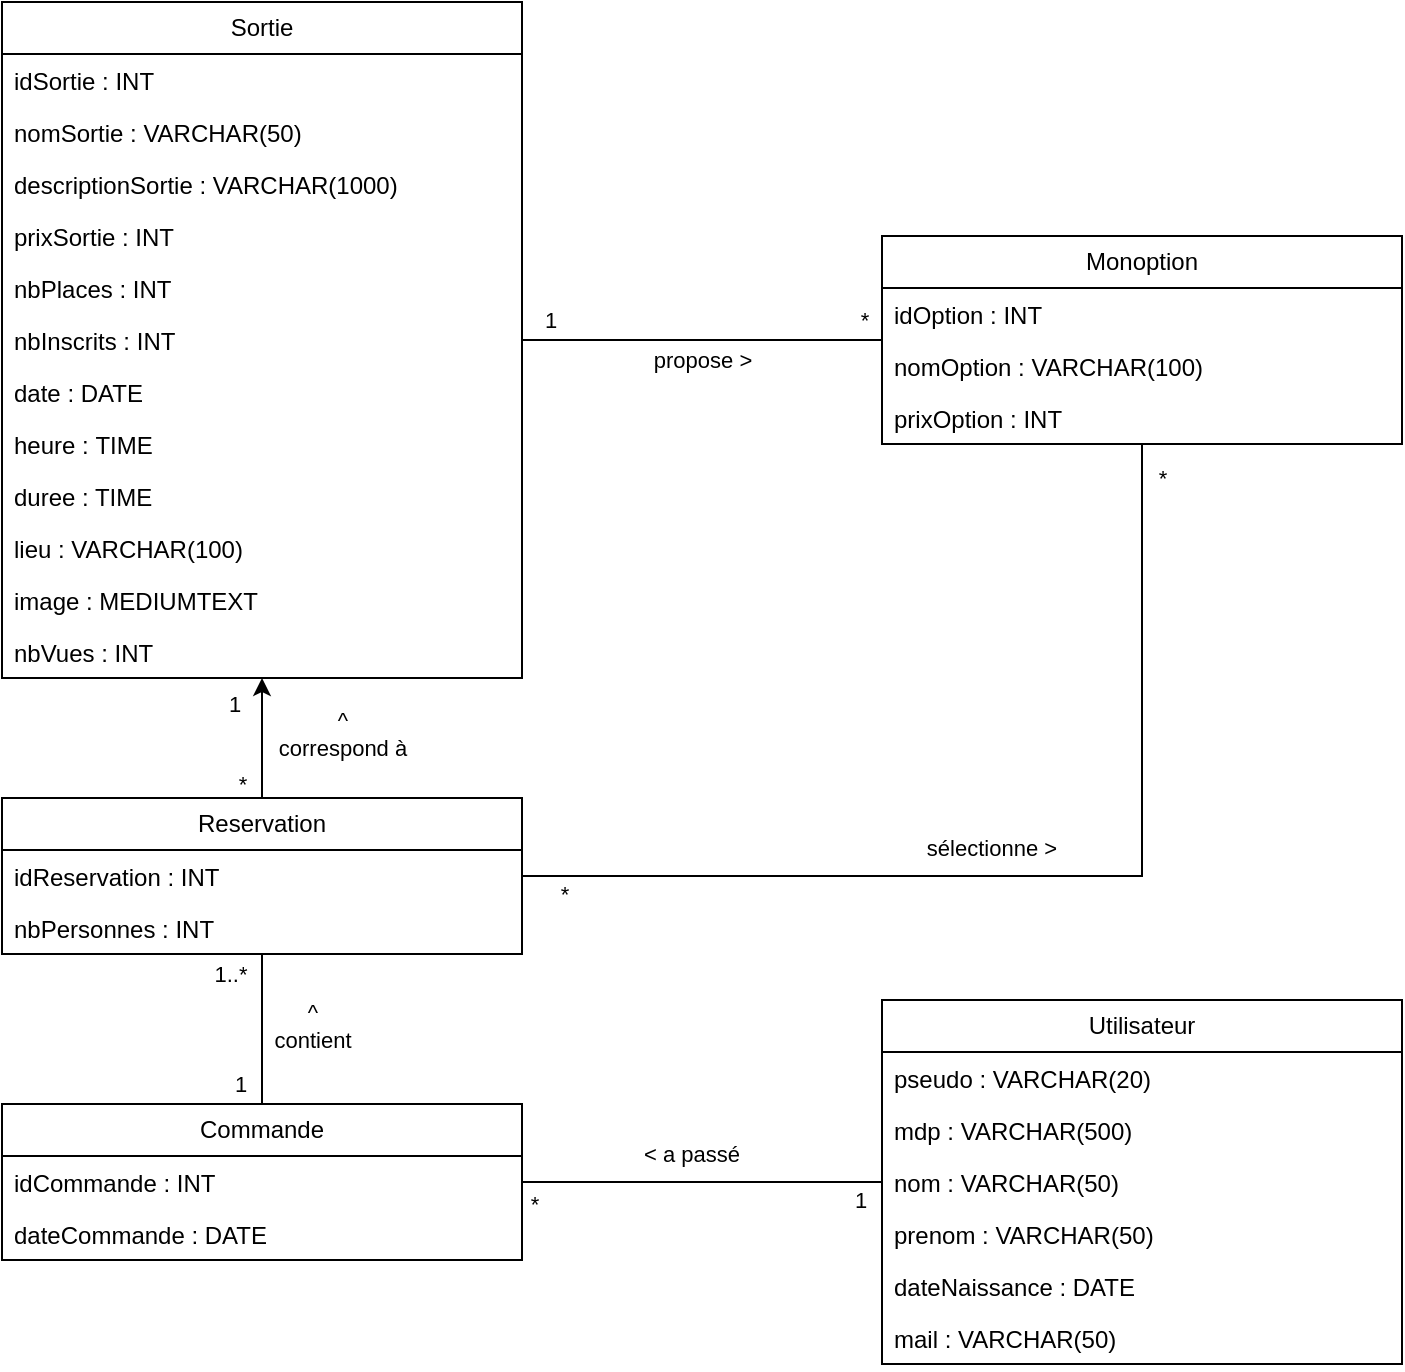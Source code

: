 <mxfile version="21.0.2" type="device"><diagram name="Page-1" id="KkOeHY4kY6QhNkOraECO"><mxGraphModel dx="1434" dy="756" grid="1" gridSize="10" guides="1" tooltips="1" connect="1" arrows="1" fold="1" page="1" pageScale="1" pageWidth="827" pageHeight="1169" math="0" shadow="0"><root><mxCell id="0"/><mxCell id="1" parent="0"/><mxCell id="X-yFYKF53ZfedXlyMGfH-48" style="rounded=0;orthogonalLoop=1;jettySize=auto;html=1;edgeStyle=orthogonalEdgeStyle;endArrow=none;endFill=0;" parent="1" source="X-yFYKF53ZfedXlyMGfH-1" target="X-yFYKF53ZfedXlyMGfH-9" edge="1"><mxGeometry relative="1" as="geometry"/></mxCell><mxCell id="X-yFYKF53ZfedXlyMGfH-50" value="*" style="edgeLabel;html=1;align=center;verticalAlign=middle;resizable=0;points=[];" parent="X-yFYKF53ZfedXlyMGfH-48" vertex="1" connectable="0"><mxGeometry x="0.759" y="1" relative="1" as="geometry"><mxPoint x="12" y="-9" as="offset"/></mxGeometry></mxCell><mxCell id="X-yFYKF53ZfedXlyMGfH-51" value="1" style="edgeLabel;html=1;align=center;verticalAlign=middle;resizable=0;points=[];" parent="X-yFYKF53ZfedXlyMGfH-48" vertex="1" connectable="0"><mxGeometry x="-0.842" y="-1" relative="1" as="geometry"><mxPoint y="-11" as="offset"/></mxGeometry></mxCell><mxCell id="X-yFYKF53ZfedXlyMGfH-61" value="propose &amp;gt;" style="edgeLabel;html=1;align=center;verticalAlign=middle;resizable=0;points=[];" parent="X-yFYKF53ZfedXlyMGfH-48" vertex="1" connectable="0"><mxGeometry x="-0.144" y="1" relative="1" as="geometry"><mxPoint x="13" y="11" as="offset"/></mxGeometry></mxCell><mxCell id="X-yFYKF53ZfedXlyMGfH-1" value="Sortie" style="swimlane;fontStyle=0;childLayout=stackLayout;horizontal=1;startSize=26;fillColor=none;horizontalStack=0;resizeParent=1;resizeParentMax=0;resizeLast=0;collapsible=1;marginBottom=0;whiteSpace=wrap;html=1;" parent="1" vertex="1"><mxGeometry x="20" y="34" width="260" height="338" as="geometry"/></mxCell><mxCell id="X-yFYKF53ZfedXlyMGfH-2" value="idSortie : INT" style="text;strokeColor=none;fillColor=none;align=left;verticalAlign=top;spacingLeft=4;spacingRight=4;overflow=hidden;rotatable=0;points=[[0,0.5],[1,0.5]];portConstraint=eastwest;whiteSpace=wrap;html=1;" parent="X-yFYKF53ZfedXlyMGfH-1" vertex="1"><mxGeometry y="26" width="260" height="26" as="geometry"/></mxCell><mxCell id="UB2dp_lOzvquQ3kZ6Jvh-1" value="nomSortie : VARCHAR(50)" style="text;strokeColor=none;fillColor=none;align=left;verticalAlign=top;spacingLeft=4;spacingRight=4;overflow=hidden;rotatable=0;points=[[0,0.5],[1,0.5]];portConstraint=eastwest;whiteSpace=wrap;html=1;" vertex="1" parent="X-yFYKF53ZfedXlyMGfH-1"><mxGeometry y="52" width="260" height="26" as="geometry"/></mxCell><mxCell id="X-yFYKF53ZfedXlyMGfH-3" value="descriptionSortie : VARCHAR(1000)" style="text;strokeColor=none;fillColor=none;align=left;verticalAlign=top;spacingLeft=4;spacingRight=4;overflow=hidden;rotatable=0;points=[[0,0.5],[1,0.5]];portConstraint=eastwest;whiteSpace=wrap;html=1;" parent="X-yFYKF53ZfedXlyMGfH-1" vertex="1"><mxGeometry y="78" width="260" height="26" as="geometry"/></mxCell><mxCell id="X-yFYKF53ZfedXlyMGfH-5" value="prixSortie : INT" style="text;strokeColor=none;fillColor=none;align=left;verticalAlign=top;spacingLeft=4;spacingRight=4;overflow=hidden;rotatable=0;points=[[0,0.5],[1,0.5]];portConstraint=eastwest;whiteSpace=wrap;html=1;" parent="X-yFYKF53ZfedXlyMGfH-1" vertex="1"><mxGeometry y="104" width="260" height="26" as="geometry"/></mxCell><mxCell id="X-yFYKF53ZfedXlyMGfH-17" value="nbPlaces : INT" style="text;strokeColor=none;fillColor=none;align=left;verticalAlign=top;spacingLeft=4;spacingRight=4;overflow=hidden;rotatable=0;points=[[0,0.5],[1,0.5]];portConstraint=eastwest;whiteSpace=wrap;html=1;" parent="X-yFYKF53ZfedXlyMGfH-1" vertex="1"><mxGeometry y="130" width="260" height="26" as="geometry"/></mxCell><mxCell id="X-yFYKF53ZfedXlyMGfH-6" value="nbInscrits : INT" style="text;strokeColor=none;fillColor=none;align=left;verticalAlign=top;spacingLeft=4;spacingRight=4;overflow=hidden;rotatable=0;points=[[0,0.5],[1,0.5]];portConstraint=eastwest;whiteSpace=wrap;html=1;" parent="X-yFYKF53ZfedXlyMGfH-1" vertex="1"><mxGeometry y="156" width="260" height="26" as="geometry"/></mxCell><mxCell id="X-yFYKF53ZfedXlyMGfH-4" value="date : DATE" style="text;strokeColor=none;fillColor=none;align=left;verticalAlign=top;spacingLeft=4;spacingRight=4;overflow=hidden;rotatable=0;points=[[0,0.5],[1,0.5]];portConstraint=eastwest;whiteSpace=wrap;html=1;" parent="X-yFYKF53ZfedXlyMGfH-1" vertex="1"><mxGeometry y="182" width="260" height="26" as="geometry"/></mxCell><mxCell id="X-yFYKF53ZfedXlyMGfH-7" value="heure :&amp;nbsp;TIME" style="text;strokeColor=none;fillColor=none;align=left;verticalAlign=top;spacingLeft=4;spacingRight=4;overflow=hidden;rotatable=0;points=[[0,0.5],[1,0.5]];portConstraint=eastwest;whiteSpace=wrap;html=1;" parent="X-yFYKF53ZfedXlyMGfH-1" vertex="1"><mxGeometry y="208" width="260" height="26" as="geometry"/></mxCell><mxCell id="X-yFYKF53ZfedXlyMGfH-8" value="duree : TIME" style="text;strokeColor=none;fillColor=none;align=left;verticalAlign=top;spacingLeft=4;spacingRight=4;overflow=hidden;rotatable=0;points=[[0,0.5],[1,0.5]];portConstraint=eastwest;whiteSpace=wrap;html=1;" parent="X-yFYKF53ZfedXlyMGfH-1" vertex="1"><mxGeometry y="234" width="260" height="26" as="geometry"/></mxCell><mxCell id="bb83VSBvexIcqe6486-5-1" value="lieu : VARCHAR(100)" style="text;strokeColor=none;fillColor=none;align=left;verticalAlign=top;spacingLeft=4;spacingRight=4;overflow=hidden;rotatable=0;points=[[0,0.5],[1,0.5]];portConstraint=eastwest;whiteSpace=wrap;html=1;" parent="X-yFYKF53ZfedXlyMGfH-1" vertex="1"><mxGeometry y="260" width="260" height="26" as="geometry"/></mxCell><mxCell id="x4R7Hnuo8t9dflo9R0c7-1" value="image : MEDIUMTEXT" style="text;strokeColor=none;fillColor=none;align=left;verticalAlign=top;spacingLeft=4;spacingRight=4;overflow=hidden;rotatable=0;points=[[0,0.5],[1,0.5]];portConstraint=eastwest;whiteSpace=wrap;html=1;" parent="X-yFYKF53ZfedXlyMGfH-1" vertex="1"><mxGeometry y="286" width="260" height="26" as="geometry"/></mxCell><mxCell id="X-yFYKF53ZfedXlyMGfH-47" value="nbVues : INT" style="text;strokeColor=none;fillColor=none;align=left;verticalAlign=top;spacingLeft=4;spacingRight=4;overflow=hidden;rotatable=0;points=[[0,0.5],[1,0.5]];portConstraint=eastwest;whiteSpace=wrap;html=1;" parent="X-yFYKF53ZfedXlyMGfH-1" vertex="1"><mxGeometry y="312" width="260" height="26" as="geometry"/></mxCell><mxCell id="X-yFYKF53ZfedXlyMGfH-9" value="Monoption" style="swimlane;fontStyle=0;childLayout=stackLayout;horizontal=1;startSize=26;fillColor=none;horizontalStack=0;resizeParent=1;resizeParentMax=0;resizeLast=0;collapsible=1;marginBottom=0;whiteSpace=wrap;html=1;" parent="1" vertex="1"><mxGeometry x="460" y="151" width="260" height="104" as="geometry"/></mxCell><mxCell id="X-yFYKF53ZfedXlyMGfH-10" value="idOption : INT" style="text;strokeColor=none;fillColor=none;align=left;verticalAlign=top;spacingLeft=4;spacingRight=4;overflow=hidden;rotatable=0;points=[[0,0.5],[1,0.5]];portConstraint=eastwest;whiteSpace=wrap;html=1;" parent="X-yFYKF53ZfedXlyMGfH-9" vertex="1"><mxGeometry y="26" width="260" height="26" as="geometry"/></mxCell><mxCell id="X-yFYKF53ZfedXlyMGfH-11" value="nomOption : VARCHAR(100)" style="text;strokeColor=none;fillColor=none;align=left;verticalAlign=top;spacingLeft=4;spacingRight=4;overflow=hidden;rotatable=0;points=[[0,0.5],[1,0.5]];portConstraint=eastwest;whiteSpace=wrap;html=1;" parent="X-yFYKF53ZfedXlyMGfH-9" vertex="1"><mxGeometry y="52" width="260" height="26" as="geometry"/></mxCell><mxCell id="X-yFYKF53ZfedXlyMGfH-12" value="prixOption : INT" style="text;strokeColor=none;fillColor=none;align=left;verticalAlign=top;spacingLeft=4;spacingRight=4;overflow=hidden;rotatable=0;points=[[0,0.5],[1,0.5]];portConstraint=eastwest;whiteSpace=wrap;html=1;" parent="X-yFYKF53ZfedXlyMGfH-9" vertex="1"><mxGeometry y="78" width="260" height="26" as="geometry"/></mxCell><mxCell id="X-yFYKF53ZfedXlyMGfH-18" value="Utilisateur" style="swimlane;fontStyle=0;childLayout=stackLayout;horizontal=1;startSize=26;fillColor=none;horizontalStack=0;resizeParent=1;resizeParentMax=0;resizeLast=0;collapsible=1;marginBottom=0;whiteSpace=wrap;html=1;" parent="1" vertex="1"><mxGeometry x="460" y="533" width="260" height="182" as="geometry"/></mxCell><mxCell id="X-yFYKF53ZfedXlyMGfH-19" value="pseudo : VARCHAR(20)" style="text;strokeColor=none;fillColor=none;align=left;verticalAlign=top;spacingLeft=4;spacingRight=4;overflow=hidden;rotatable=0;points=[[0,0.5],[1,0.5]];portConstraint=eastwest;whiteSpace=wrap;html=1;" parent="X-yFYKF53ZfedXlyMGfH-18" vertex="1"><mxGeometry y="26" width="260" height="26" as="geometry"/></mxCell><mxCell id="X-yFYKF53ZfedXlyMGfH-20" value="mdp : VARCHAR(500)" style="text;strokeColor=none;fillColor=none;align=left;verticalAlign=top;spacingLeft=4;spacingRight=4;overflow=hidden;rotatable=0;points=[[0,0.5],[1,0.5]];portConstraint=eastwest;whiteSpace=wrap;html=1;" parent="X-yFYKF53ZfedXlyMGfH-18" vertex="1"><mxGeometry y="52" width="260" height="26" as="geometry"/></mxCell><mxCell id="X-yFYKF53ZfedXlyMGfH-24" value="nom : VARCHAR(50)" style="text;strokeColor=none;fillColor=none;align=left;verticalAlign=top;spacingLeft=4;spacingRight=4;overflow=hidden;rotatable=0;points=[[0,0.5],[1,0.5]];portConstraint=eastwest;whiteSpace=wrap;html=1;" parent="X-yFYKF53ZfedXlyMGfH-18" vertex="1"><mxGeometry y="78" width="260" height="26" as="geometry"/></mxCell><mxCell id="X-yFYKF53ZfedXlyMGfH-21" value="prenom : VARCHAR(50)" style="text;strokeColor=none;fillColor=none;align=left;verticalAlign=top;spacingLeft=4;spacingRight=4;overflow=hidden;rotatable=0;points=[[0,0.5],[1,0.5]];portConstraint=eastwest;whiteSpace=wrap;html=1;" parent="X-yFYKF53ZfedXlyMGfH-18" vertex="1"><mxGeometry y="104" width="260" height="26" as="geometry"/></mxCell><mxCell id="X-yFYKF53ZfedXlyMGfH-22" value="dateNaissance : DATE" style="text;strokeColor=none;fillColor=none;align=left;verticalAlign=top;spacingLeft=4;spacingRight=4;overflow=hidden;rotatable=0;points=[[0,0.5],[1,0.5]];portConstraint=eastwest;whiteSpace=wrap;html=1;" parent="X-yFYKF53ZfedXlyMGfH-18" vertex="1"><mxGeometry y="130" width="260" height="26" as="geometry"/></mxCell><mxCell id="X-yFYKF53ZfedXlyMGfH-23" value="mail : VARCHAR(50)" style="text;strokeColor=none;fillColor=none;align=left;verticalAlign=top;spacingLeft=4;spacingRight=4;overflow=hidden;rotatable=0;points=[[0,0.5],[1,0.5]];portConstraint=eastwest;whiteSpace=wrap;html=1;" parent="X-yFYKF53ZfedXlyMGfH-18" vertex="1"><mxGeometry y="156" width="260" height="26" as="geometry"/></mxCell><mxCell id="X-yFYKF53ZfedXlyMGfH-52" style="edgeStyle=orthogonalEdgeStyle;rounded=0;orthogonalLoop=1;jettySize=auto;html=1;endArrow=none;endFill=0;" parent="1" source="X-yFYKF53ZfedXlyMGfH-29" target="X-yFYKF53ZfedXlyMGfH-18" edge="1"><mxGeometry relative="1" as="geometry"/></mxCell><mxCell id="X-yFYKF53ZfedXlyMGfH-53" value="1" style="edgeLabel;html=1;align=center;verticalAlign=middle;resizable=0;points=[];" parent="X-yFYKF53ZfedXlyMGfH-52" vertex="1" connectable="0"><mxGeometry x="0.92" y="1" relative="1" as="geometry"><mxPoint x="-4" y="10" as="offset"/></mxGeometry></mxCell><mxCell id="X-yFYKF53ZfedXlyMGfH-54" value="*" style="edgeLabel;html=1;align=center;verticalAlign=middle;resizable=0;points=[];" parent="X-yFYKF53ZfedXlyMGfH-52" vertex="1" connectable="0"><mxGeometry x="-0.91" y="1" relative="1" as="geometry"><mxPoint x="-2" y="12" as="offset"/></mxGeometry></mxCell><mxCell id="X-yFYKF53ZfedXlyMGfH-67" value="&amp;lt; a passé&amp;nbsp;" style="edgeLabel;html=1;align=center;verticalAlign=middle;resizable=0;points=[];" parent="X-yFYKF53ZfedXlyMGfH-52" vertex="1" connectable="0"><mxGeometry x="-0.047" relative="1" as="geometry"><mxPoint y="-14" as="offset"/></mxGeometry></mxCell><mxCell id="X-yFYKF53ZfedXlyMGfH-55" style="edgeStyle=orthogonalEdgeStyle;rounded=0;orthogonalLoop=1;jettySize=auto;html=1;endArrow=none;endFill=0;" parent="1" source="X-yFYKF53ZfedXlyMGfH-29" target="X-yFYKF53ZfedXlyMGfH-36" edge="1"><mxGeometry relative="1" as="geometry"/></mxCell><mxCell id="X-yFYKF53ZfedXlyMGfH-56" value="1..*" style="edgeLabel;html=1;align=center;verticalAlign=middle;resizable=0;points=[];" parent="X-yFYKF53ZfedXlyMGfH-55" vertex="1" connectable="0"><mxGeometry x="0.808" y="-1" relative="1" as="geometry"><mxPoint x="-17" y="3" as="offset"/></mxGeometry></mxCell><mxCell id="X-yFYKF53ZfedXlyMGfH-57" value="1" style="edgeLabel;html=1;align=center;verticalAlign=middle;resizable=0;points=[];" parent="X-yFYKF53ZfedXlyMGfH-55" vertex="1" connectable="0"><mxGeometry x="-0.817" y="2" relative="1" as="geometry"><mxPoint x="-9" y="-3" as="offset"/></mxGeometry></mxCell><mxCell id="X-yFYKF53ZfedXlyMGfH-66" value="^&lt;br&gt;contient" style="edgeLabel;html=1;align=center;verticalAlign=middle;resizable=0;points=[];" parent="X-yFYKF53ZfedXlyMGfH-55" vertex="1" connectable="0"><mxGeometry x="-0.242" relative="1" as="geometry"><mxPoint x="25" y="-11" as="offset"/></mxGeometry></mxCell><mxCell id="X-yFYKF53ZfedXlyMGfH-29" value="Commande" style="swimlane;fontStyle=0;childLayout=stackLayout;horizontal=1;startSize=26;fillColor=none;horizontalStack=0;resizeParent=1;resizeParentMax=0;resizeLast=0;collapsible=1;marginBottom=0;whiteSpace=wrap;html=1;" parent="1" vertex="1"><mxGeometry x="20" y="585" width="260" height="78" as="geometry"/></mxCell><mxCell id="X-yFYKF53ZfedXlyMGfH-30" value="idCommande : INT" style="text;strokeColor=none;fillColor=none;align=left;verticalAlign=top;spacingLeft=4;spacingRight=4;overflow=hidden;rotatable=0;points=[[0,0.5],[1,0.5]];portConstraint=eastwest;whiteSpace=wrap;html=1;" parent="X-yFYKF53ZfedXlyMGfH-29" vertex="1"><mxGeometry y="26" width="260" height="26" as="geometry"/></mxCell><mxCell id="X-yFYKF53ZfedXlyMGfH-31" value="dateCommande : DATE" style="text;strokeColor=none;fillColor=none;align=left;verticalAlign=top;spacingLeft=4;spacingRight=4;overflow=hidden;rotatable=0;points=[[0,0.5],[1,0.5]];portConstraint=eastwest;whiteSpace=wrap;html=1;" parent="X-yFYKF53ZfedXlyMGfH-29" vertex="1"><mxGeometry y="52" width="260" height="26" as="geometry"/></mxCell><mxCell id="X-yFYKF53ZfedXlyMGfH-58" style="edgeStyle=orthogonalEdgeStyle;rounded=0;orthogonalLoop=1;jettySize=auto;html=1;" parent="1" source="X-yFYKF53ZfedXlyMGfH-36" target="X-yFYKF53ZfedXlyMGfH-1" edge="1"><mxGeometry relative="1" as="geometry"/></mxCell><mxCell id="X-yFYKF53ZfedXlyMGfH-59" value="1" style="edgeLabel;html=1;align=center;verticalAlign=middle;resizable=0;points=[];" parent="X-yFYKF53ZfedXlyMGfH-58" vertex="1" connectable="0"><mxGeometry x="-0.383" y="-1" relative="1" as="geometry"><mxPoint x="-15" y="-29" as="offset"/></mxGeometry></mxCell><mxCell id="X-yFYKF53ZfedXlyMGfH-60" value="*" style="edgeLabel;html=1;align=center;verticalAlign=middle;resizable=0;points=[];" parent="X-yFYKF53ZfedXlyMGfH-58" vertex="1" connectable="0"><mxGeometry x="-0.767" y="1" relative="1" as="geometry"><mxPoint x="-9" as="offset"/></mxGeometry></mxCell><mxCell id="X-yFYKF53ZfedXlyMGfH-62" value="^&lt;br&gt;correspond à" style="edgeLabel;html=1;align=center;verticalAlign=middle;resizable=0;points=[];" parent="X-yFYKF53ZfedXlyMGfH-58" vertex="1" connectable="0"><mxGeometry x="-0.15" y="2" relative="1" as="geometry"><mxPoint x="42" y="-7" as="offset"/></mxGeometry></mxCell><mxCell id="X-yFYKF53ZfedXlyMGfH-36" value="Reservation" style="swimlane;fontStyle=0;childLayout=stackLayout;horizontal=1;startSize=26;fillColor=none;horizontalStack=0;resizeParent=1;resizeParentMax=0;resizeLast=0;collapsible=1;marginBottom=0;whiteSpace=wrap;html=1;" parent="1" vertex="1"><mxGeometry x="20" y="432" width="260" height="78" as="geometry"/></mxCell><mxCell id="X-yFYKF53ZfedXlyMGfH-38" value="idReservation : INT" style="text;strokeColor=none;fillColor=none;align=left;verticalAlign=top;spacingLeft=4;spacingRight=4;overflow=hidden;rotatable=0;points=[[0,0.5],[1,0.5]];portConstraint=eastwest;whiteSpace=wrap;html=1;" parent="X-yFYKF53ZfedXlyMGfH-36" vertex="1"><mxGeometry y="26" width="260" height="26" as="geometry"/></mxCell><mxCell id="X-yFYKF53ZfedXlyMGfH-39" value="nbPersonnes : INT" style="text;strokeColor=none;fillColor=none;align=left;verticalAlign=top;spacingLeft=4;spacingRight=4;overflow=hidden;rotatable=0;points=[[0,0.5],[1,0.5]];portConstraint=eastwest;whiteSpace=wrap;html=1;" parent="X-yFYKF53ZfedXlyMGfH-36" vertex="1"><mxGeometry y="52" width="260" height="26" as="geometry"/></mxCell><mxCell id="bb83VSBvexIcqe6486-5-3" style="edgeStyle=orthogonalEdgeStyle;rounded=0;orthogonalLoop=1;jettySize=auto;html=1;endArrow=none;endFill=0;" parent="1" source="X-yFYKF53ZfedXlyMGfH-38" target="X-yFYKF53ZfedXlyMGfH-9" edge="1"><mxGeometry relative="1" as="geometry"/></mxCell><mxCell id="bb83VSBvexIcqe6486-5-4" value="*" style="edgeLabel;html=1;align=center;verticalAlign=middle;resizable=0;points=[];" parent="bb83VSBvexIcqe6486-5-3" vertex="1" connectable="0"><mxGeometry x="0.793" relative="1" as="geometry"><mxPoint x="10" y="-38" as="offset"/></mxGeometry></mxCell><mxCell id="bb83VSBvexIcqe6486-5-5" value="*" style="edgeLabel;html=1;align=center;verticalAlign=middle;resizable=0;points=[];" parent="bb83VSBvexIcqe6486-5-3" vertex="1" connectable="0"><mxGeometry x="-0.278" y="-1" relative="1" as="geometry"><mxPoint x="-169" y="8" as="offset"/></mxGeometry></mxCell><mxCell id="bb83VSBvexIcqe6486-5-6" value="sélectionne &amp;gt;&amp;nbsp;" style="edgeLabel;html=1;align=center;verticalAlign=middle;resizable=0;points=[];" parent="bb83VSBvexIcqe6486-5-3" vertex="1" connectable="0"><mxGeometry x="0.048" y="1" relative="1" as="geometry"><mxPoint x="-40" y="-13" as="offset"/></mxGeometry></mxCell></root></mxGraphModel></diagram></mxfile>